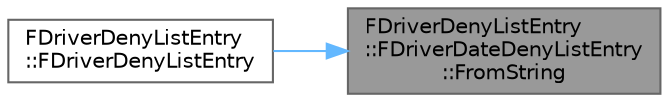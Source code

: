 digraph "FDriverDenyListEntry::FDriverDateDenyListEntry::FromString"
{
 // INTERACTIVE_SVG=YES
 // LATEX_PDF_SIZE
  bgcolor="transparent";
  edge [fontname=Helvetica,fontsize=10,labelfontname=Helvetica,labelfontsize=10];
  node [fontname=Helvetica,fontsize=10,shape=box,height=0.2,width=0.4];
  rankdir="RL";
  Node1 [id="Node000001",label="FDriverDenyListEntry\l::FDriverDateDenyListEntry\l::FromString",height=0.2,width=0.4,color="gray40", fillcolor="grey60", style="filled", fontcolor="black",tooltip=" "];
  Node1 -> Node2 [id="edge1_Node000001_Node000002",dir="back",color="steelblue1",style="solid",tooltip=" "];
  Node2 [id="Node000002",label="FDriverDenyListEntry\l::FDriverDenyListEntry",height=0.2,width=0.4,color="grey40", fillcolor="white", style="filled",URL="$d4/d77/structFDriverDenyListEntry.html#a8f7fc527fb989e7f2ec104d9ae8fcbd1",tooltip=" "];
}
